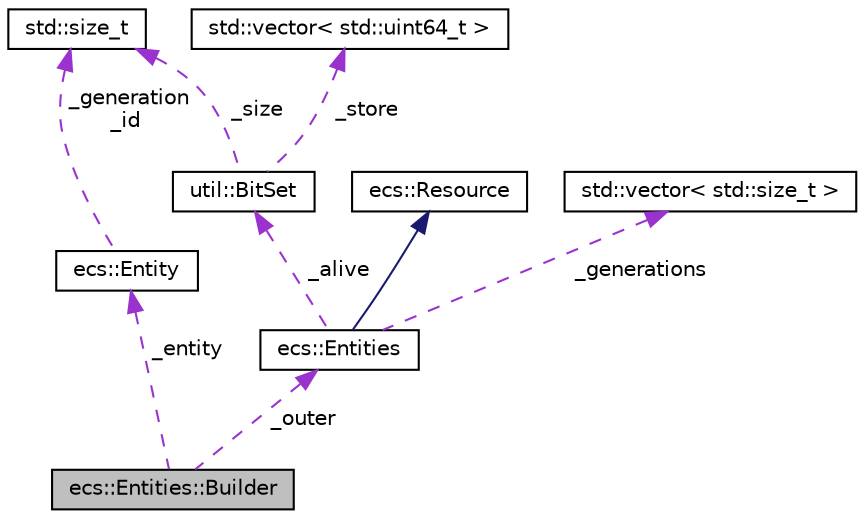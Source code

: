 digraph "ecs::Entities::Builder"
{
 // LATEX_PDF_SIZE
  edge [fontname="Helvetica",fontsize="10",labelfontname="Helvetica",labelfontsize="10"];
  node [fontname="Helvetica",fontsize="10",shape=record];
  Node1 [label="ecs::Entities::Builder",height=0.2,width=0.4,color="black", fillcolor="grey75", style="filled", fontcolor="black",tooltip="Allows one to construct an entity component by component."];
  Node2 -> Node1 [dir="back",color="darkorchid3",fontsize="10",style="dashed",label=" _entity" ,fontname="Helvetica"];
  Node2 [label="ecs::Entity",height=0.2,width=0.4,color="black", fillcolor="white", style="filled",URL="$classecs_1_1_entity.html",tooltip="Encapsulates a index to an entity that may or may not exist."];
  Node3 -> Node2 [dir="back",color="darkorchid3",fontsize="10",style="dashed",label=" _generation\n_id" ,fontname="Helvetica"];
  Node3 [label="std::size_t",height=0.2,width=0.4,color="black", fillcolor="white", style="filled",URL="/home/runner/work/Bomberman-Global-Offensive/Bomberman-Global-Offensive/doc/external/cppreference-doxygen-web.tag.xml$cpp/types/size_t.html",tooltip=" "];
  Node4 -> Node1 [dir="back",color="darkorchid3",fontsize="10",style="dashed",label=" _outer" ,fontname="Helvetica"];
  Node4 [label="ecs::Entities",height=0.2,width=0.4,color="black", fillcolor="white", style="filled",URL="$classecs_1_1_entities.html",tooltip="The entities world resource."];
  Node5 -> Node4 [dir="back",color="midnightblue",fontsize="10",style="solid",fontname="Helvetica"];
  Node5 [label="ecs::Resource",height=0.2,width=0.4,color="black", fillcolor="white", style="filled",URL="$classecs_1_1_resource.html",tooltip=" "];
  Node6 -> Node4 [dir="back",color="darkorchid3",fontsize="10",style="dashed",label=" _alive" ,fontname="Helvetica"];
  Node6 [label="util::BitSet",height=0.2,width=0.4,color="black", fillcolor="white", style="filled",URL="$classutil_1_1_bit_set.html",tooltip="Mimics the API of std::bitset but with the dynamic properties of std::vector<bool>"];
  Node7 -> Node6 [dir="back",color="darkorchid3",fontsize="10",style="dashed",label=" _store" ,fontname="Helvetica"];
  Node7 [label="std::vector\< std::uint64_t \>",height=0.2,width=0.4,color="black", fillcolor="white", style="filled",URL="/home/runner/work/Bomberman-Global-Offensive/Bomberman-Global-Offensive/doc/external/cppreference-doxygen-web.tag.xml$cpp/container/vector.html",tooltip=" "];
  Node3 -> Node6 [dir="back",color="darkorchid3",fontsize="10",style="dashed",label=" _size" ,fontname="Helvetica"];
  Node8 -> Node4 [dir="back",color="darkorchid3",fontsize="10",style="dashed",label=" _generations" ,fontname="Helvetica"];
  Node8 [label="std::vector\< std::size_t \>",height=0.2,width=0.4,color="black", fillcolor="white", style="filled",URL="/home/runner/work/Bomberman-Global-Offensive/Bomberman-Global-Offensive/doc/external/cppreference-doxygen-web.tag.xml$cpp/container/vector.html",tooltip=" "];
}
